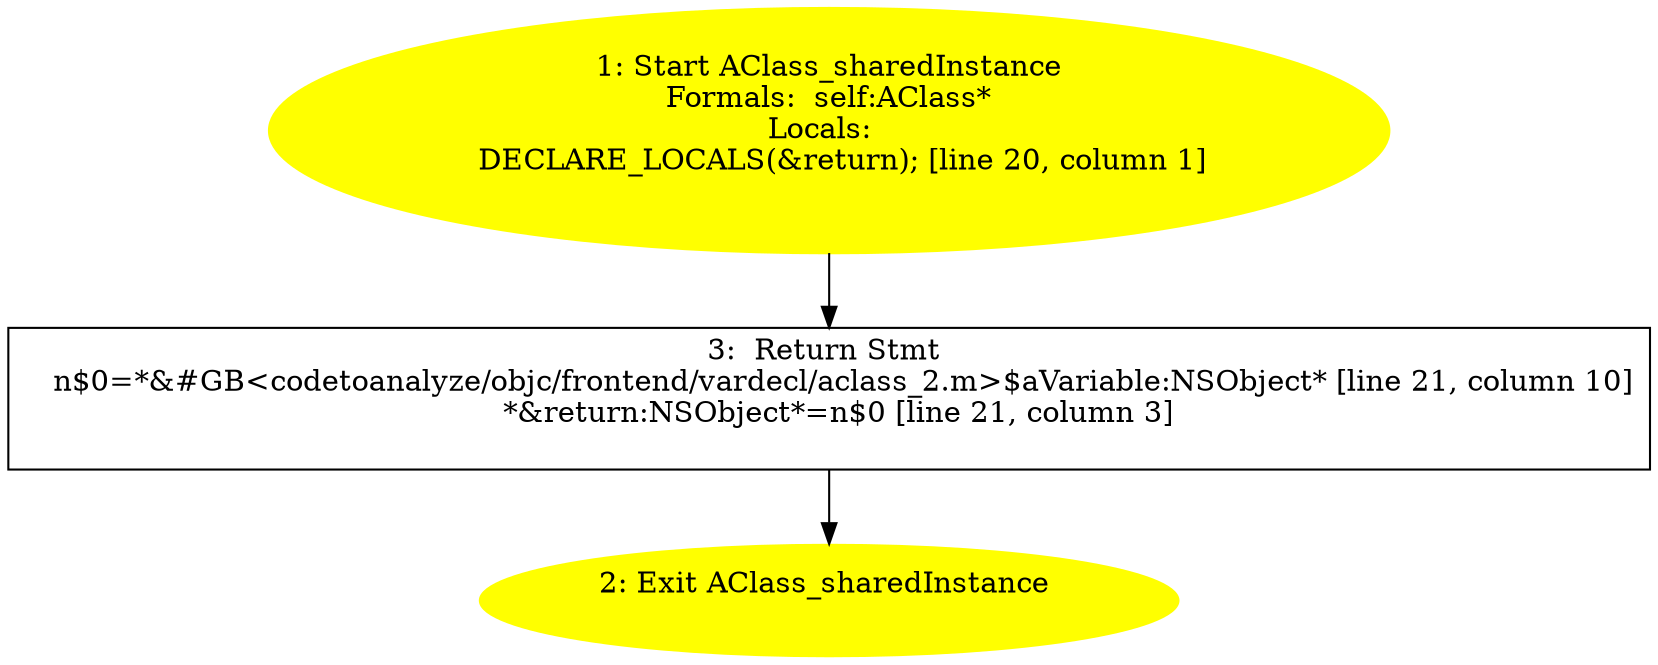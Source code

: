 /* @generated */
digraph iCFG {
"sharedInstance#AClass#instance.07ceaad875949bf6aaa9dc5e3605f563_1" [label="1: Start AClass_sharedInstance\nFormals:  self:AClass*\nLocals:  \n   DECLARE_LOCALS(&return); [line 20, column 1]\n " color=yellow style=filled]
	

	 "sharedInstance#AClass#instance.07ceaad875949bf6aaa9dc5e3605f563_1" -> "sharedInstance#AClass#instance.07ceaad875949bf6aaa9dc5e3605f563_3" ;
"sharedInstance#AClass#instance.07ceaad875949bf6aaa9dc5e3605f563_2" [label="2: Exit AClass_sharedInstance \n  " color=yellow style=filled]
	

"sharedInstance#AClass#instance.07ceaad875949bf6aaa9dc5e3605f563_3" [label="3:  Return Stmt \n   n$0=*&#GB<codetoanalyze/objc/frontend/vardecl/aclass_2.m>$aVariable:NSObject* [line 21, column 10]\n  *&return:NSObject*=n$0 [line 21, column 3]\n " shape="box"]
	

	 "sharedInstance#AClass#instance.07ceaad875949bf6aaa9dc5e3605f563_3" -> "sharedInstance#AClass#instance.07ceaad875949bf6aaa9dc5e3605f563_2" ;
}
